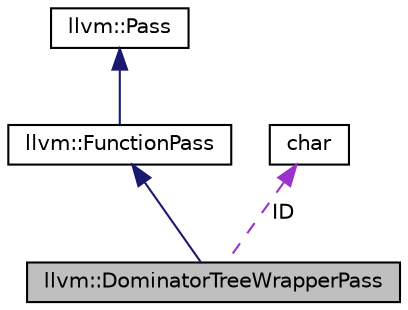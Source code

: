 digraph "llvm::DominatorTreeWrapperPass"
{
 // LATEX_PDF_SIZE
  bgcolor="transparent";
  edge [fontname="Helvetica",fontsize="10",labelfontname="Helvetica",labelfontsize="10"];
  node [fontname="Helvetica",fontsize="10",shape="box"];
  Node1 [label="llvm::DominatorTreeWrapperPass",height=0.2,width=0.4,color="black", fillcolor="grey75", style="filled", fontcolor="black",tooltip="Legacy analysis pass which computes a DominatorTree."];
  Node2 -> Node1 [dir="back",color="midnightblue",fontsize="10",style="solid",fontname="Helvetica"];
  Node2 [label="llvm::FunctionPass",height=0.2,width=0.4,color="black",URL="$classllvm_1_1FunctionPass.html",tooltip="FunctionPass class - This class is used to implement most global optimizations."];
  Node3 -> Node2 [dir="back",color="midnightblue",fontsize="10",style="solid",fontname="Helvetica"];
  Node3 [label="llvm::Pass",height=0.2,width=0.4,color="black",URL="$classllvm_1_1Pass.html",tooltip="Pass interface - Implemented by all 'passes'."];
  Node4 -> Node1 [dir="back",color="darkorchid3",fontsize="10",style="dashed",label=" ID" ,fontname="Helvetica"];
  Node4 [label="char",height=0.2,width=0.4,color="black",URL="$classchar.html",tooltip=" "];
}
